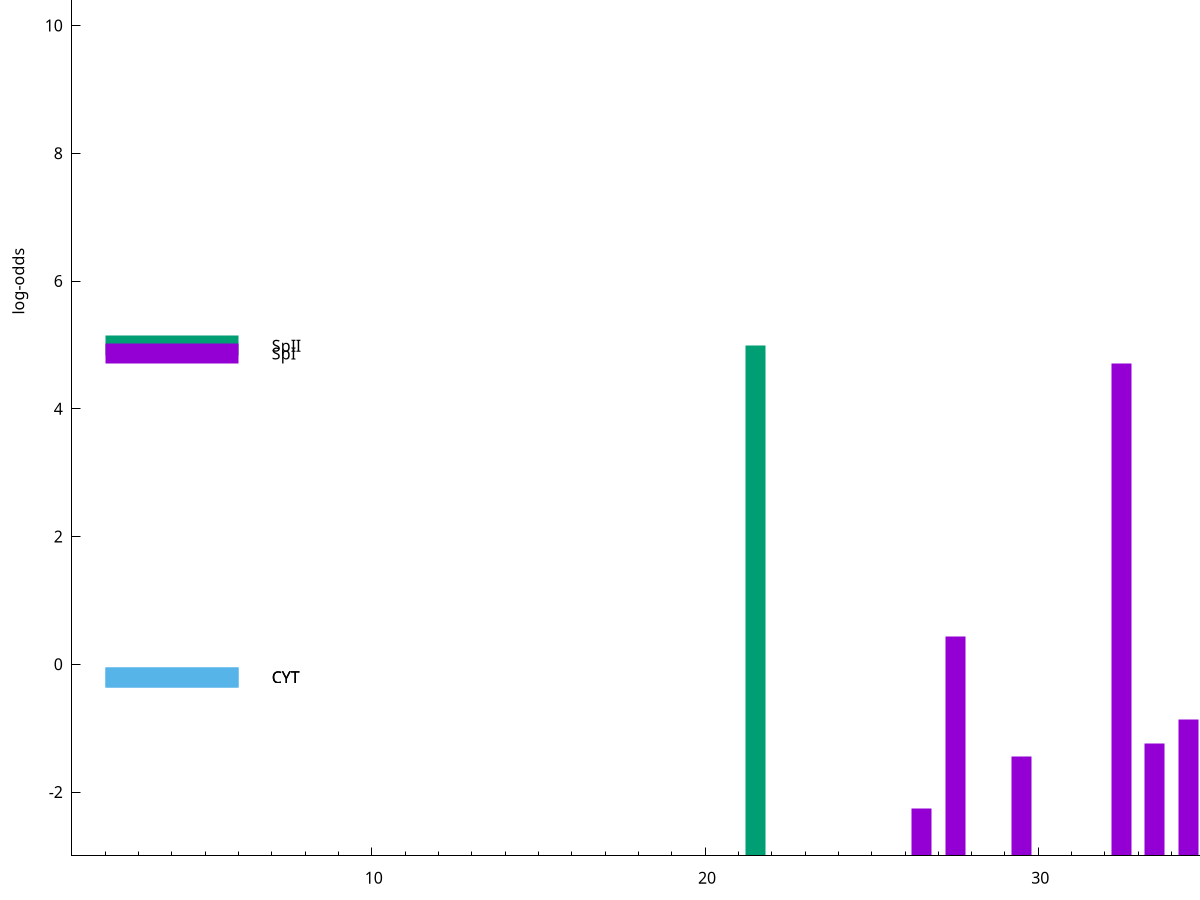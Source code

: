 set title "LipoP predictions for SRR5666568.gff"
set size 2., 1.4
set xrange [1:70] 
set mxtics 10
set yrange [-3:15]
set y2range [0:18]
set ylabel "log-odds"
set term postscript eps color solid "Helvetica" 30
set output "SRR5666568.gff97.eps"
set arrow from 2,12.7354 to 6,12.7354 nohead lt 4 lw 20
set label "TMH" at 7,12.7354
set arrow from 2,4.98962 to 6,4.98962 nohead lt 2 lw 20
set label "SpII" at 7,4.98962
set arrow from 2,4.86781 to 6,4.86781 nohead lt 1 lw 20
set label "SpI" at 7,4.86781
set arrow from 2,-0.200913 to 6,-0.200913 nohead lt 3 lw 20
set label "CYT" at 7,-0.200913
set arrow from 2,-0.200913 to 6,-0.200913 nohead lt 3 lw 20
set label "CYT" at 7,-0.200913
set arrow from 2,12.7354 to 6,12.7354 nohead lt 4 lw 20
set label "TMH" at 7,12.7354
# NOTE: The scores below are the log-odds scores with the threshold
# NOTE: subtracted (a hack to make gnuplot make the histogram all
# NOTE: look nice).
plot "-" axes x1y2 title "" with impulses lt 2 lw 20, "-" axes x1y2 title "" with impulses lt 1 lw 20
21.500000 7.989620
e
32.500000 7.702880
27.500000 3.438509
34.500000 2.129159
33.500000 1.765500
29.500000 1.554980
26.500000 0.739710
e
exit
